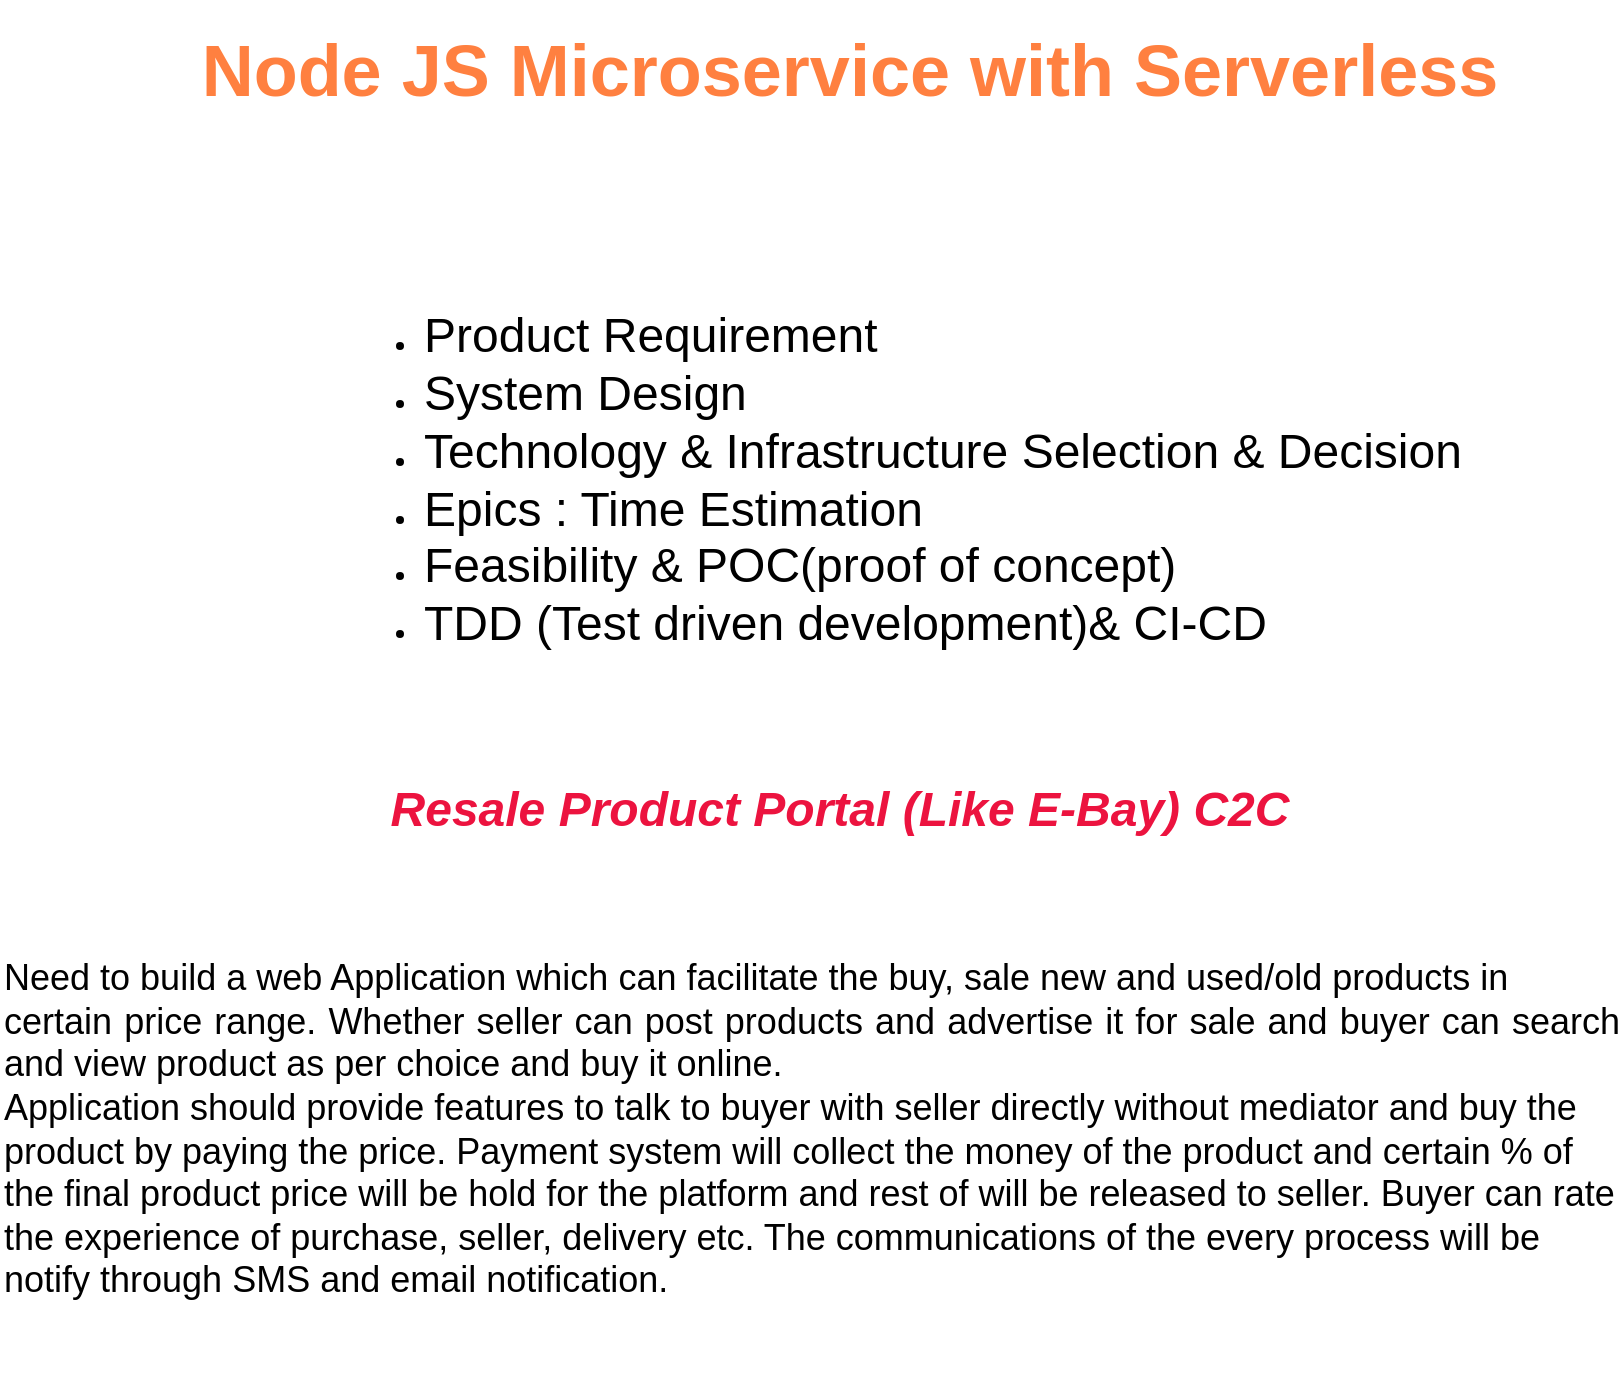 <mxfile version="22.1.17" type="github">
  <diagram name="Page-1" id="p_J7WuFHsr9V7suKd00_">
    <mxGraphModel dx="1050" dy="558" grid="1" gridSize="10" guides="1" tooltips="1" connect="1" arrows="1" fold="1" page="1" pageScale="1" pageWidth="850" pageHeight="1100" math="0" shadow="0">
      <root>
        <mxCell id="0" />
        <mxCell id="1" parent="0" />
        <mxCell id="qDQdH6i96sj-8dlv3nB--1" value="&lt;b&gt;&lt;font color=&quot;#ff8040&quot; style=&quot;font-size: 36px;&quot;&gt;Node JS Microservice with Serverless&amp;nbsp; &lt;br&gt;&lt;/font&gt;&lt;/b&gt;" style="text;html=1;strokeColor=none;fillColor=none;align=center;verticalAlign=middle;whiteSpace=wrap;rounded=0;" vertex="1" parent="1">
          <mxGeometry x="70" y="50" width="760" height="70" as="geometry" />
        </mxCell>
        <mxCell id="qDQdH6i96sj-8dlv3nB--2" value="&lt;div align=&quot;left&quot;&gt;&lt;ul&gt;&lt;li&gt;&lt;font style=&quot;font-size: 24px;&quot;&gt;Product Requirement &lt;br&gt;&lt;/font&gt;&lt;/li&gt;&lt;li&gt;&lt;div&gt;&lt;font style=&quot;font-size: 24px;&quot;&gt;System Design&lt;/font&gt;&lt;/div&gt;&lt;/li&gt;&lt;li&gt;&lt;font style=&quot;font-size: 24px;&quot;&gt;Technology &amp;amp; Infrastructure Selection &amp;amp; Decision&lt;/font&gt;&lt;/li&gt;&lt;li&gt;&lt;font style=&quot;font-size: 24px;&quot;&gt;Epics : Time Estimation&lt;/font&gt;&lt;/li&gt;&lt;li&gt;&lt;font style=&quot;font-size: 24px;&quot;&gt;Feasibility &amp;amp; POC(proof of concept)&lt;/font&gt;&lt;/li&gt;&lt;li&gt;&lt;font style=&quot;font-size: 24px;&quot;&gt;TDD (Test driven development)&amp;amp; CI-CD&lt;br&gt;&lt;/font&gt;&lt;/li&gt;&lt;/ul&gt;&lt;/div&gt;" style="text;html=1;strokeColor=none;fillColor=none;align=left;verticalAlign=middle;whiteSpace=wrap;rounded=0;" vertex="1" parent="1">
          <mxGeometry x="190" y="130" width="580" height="320" as="geometry" />
        </mxCell>
        <mxCell id="qDQdH6i96sj-8dlv3nB--4" value="&lt;font style=&quot;font-size: 24px;&quot; color=&quot;#ec133f&quot;&gt;&lt;b&gt;&lt;i&gt;Resale Product Portal (Like E-Bay) C2C&lt;font&gt;&lt;br&gt;&lt;/font&gt;&lt;/i&gt;&lt;/b&gt;&lt;/font&gt;" style="text;html=1;strokeColor=none;fillColor=none;align=center;verticalAlign=middle;whiteSpace=wrap;rounded=0;" vertex="1" parent="1">
          <mxGeometry x="50" y="430" width="780" height="50" as="geometry" />
        </mxCell>
        <mxCell id="qDQdH6i96sj-8dlv3nB--5" value="&lt;div align=&quot;justify&quot;&gt;&lt;font style=&quot;font-size: 18px;&quot;&gt;Need to build a web Application which can facilitate the buy, sale new and used/old products in &lt;br&gt;&lt;/font&gt;&lt;/div&gt;&lt;div align=&quot;justify&quot;&gt;&lt;font style=&quot;font-size: 18px;&quot;&gt;certain price range. Whether seller can post products and advertise it for sale and buyer can search and view product as per choice and buy it online.&lt;/font&gt;&lt;/div&gt;&lt;div align=&quot;justify&quot;&gt;&lt;font style=&quot;font-size: 18px;&quot;&gt;Application should provide features to talk to buyer with seller directly without mediator and buy the &lt;br&gt;&lt;/font&gt;&lt;/div&gt;&lt;div align=&quot;justify&quot;&gt;&lt;font style=&quot;font-size: 18px;&quot;&gt;product by paying the price. Payment system will collect the money of the product and certain % of &lt;br&gt;&lt;/font&gt;&lt;/div&gt;&lt;div align=&quot;justify&quot;&gt;&lt;font style=&quot;font-size: 18px;&quot;&gt;the final product price will be hold for the platform and rest of will be released to seller. Buyer can rate&lt;/font&gt;&lt;/div&gt;&lt;div align=&quot;justify&quot;&gt;&lt;font style=&quot;font-size: 18px;&quot;&gt;the experience of purchase, seller, delivery etc. The communications of the every process will be &lt;br&gt;&lt;/font&gt;&lt;/div&gt;&lt;div align=&quot;justify&quot;&gt;&lt;font style=&quot;font-size: 18px;&quot;&gt;notify through SMS and email notification.&lt;br&gt;&lt;/font&gt;&lt;/div&gt;" style="text;html=1;strokeColor=none;fillColor=none;align=left;verticalAlign=middle;whiteSpace=wrap;rounded=0;" vertex="1" parent="1">
          <mxGeometry x="20" y="490" width="810" height="250" as="geometry" />
        </mxCell>
      </root>
    </mxGraphModel>
  </diagram>
</mxfile>
